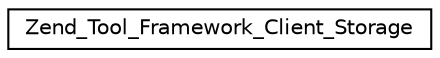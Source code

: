 digraph G
{
  edge [fontname="Helvetica",fontsize="10",labelfontname="Helvetica",labelfontsize="10"];
  node [fontname="Helvetica",fontsize="10",shape=record];
  rankdir="LR";
  Node1 [label="Zend_Tool_Framework_Client_Storage",height=0.2,width=0.4,color="black", fillcolor="white", style="filled",URL="$class_zend___tool___framework___client___storage.html"];
}
